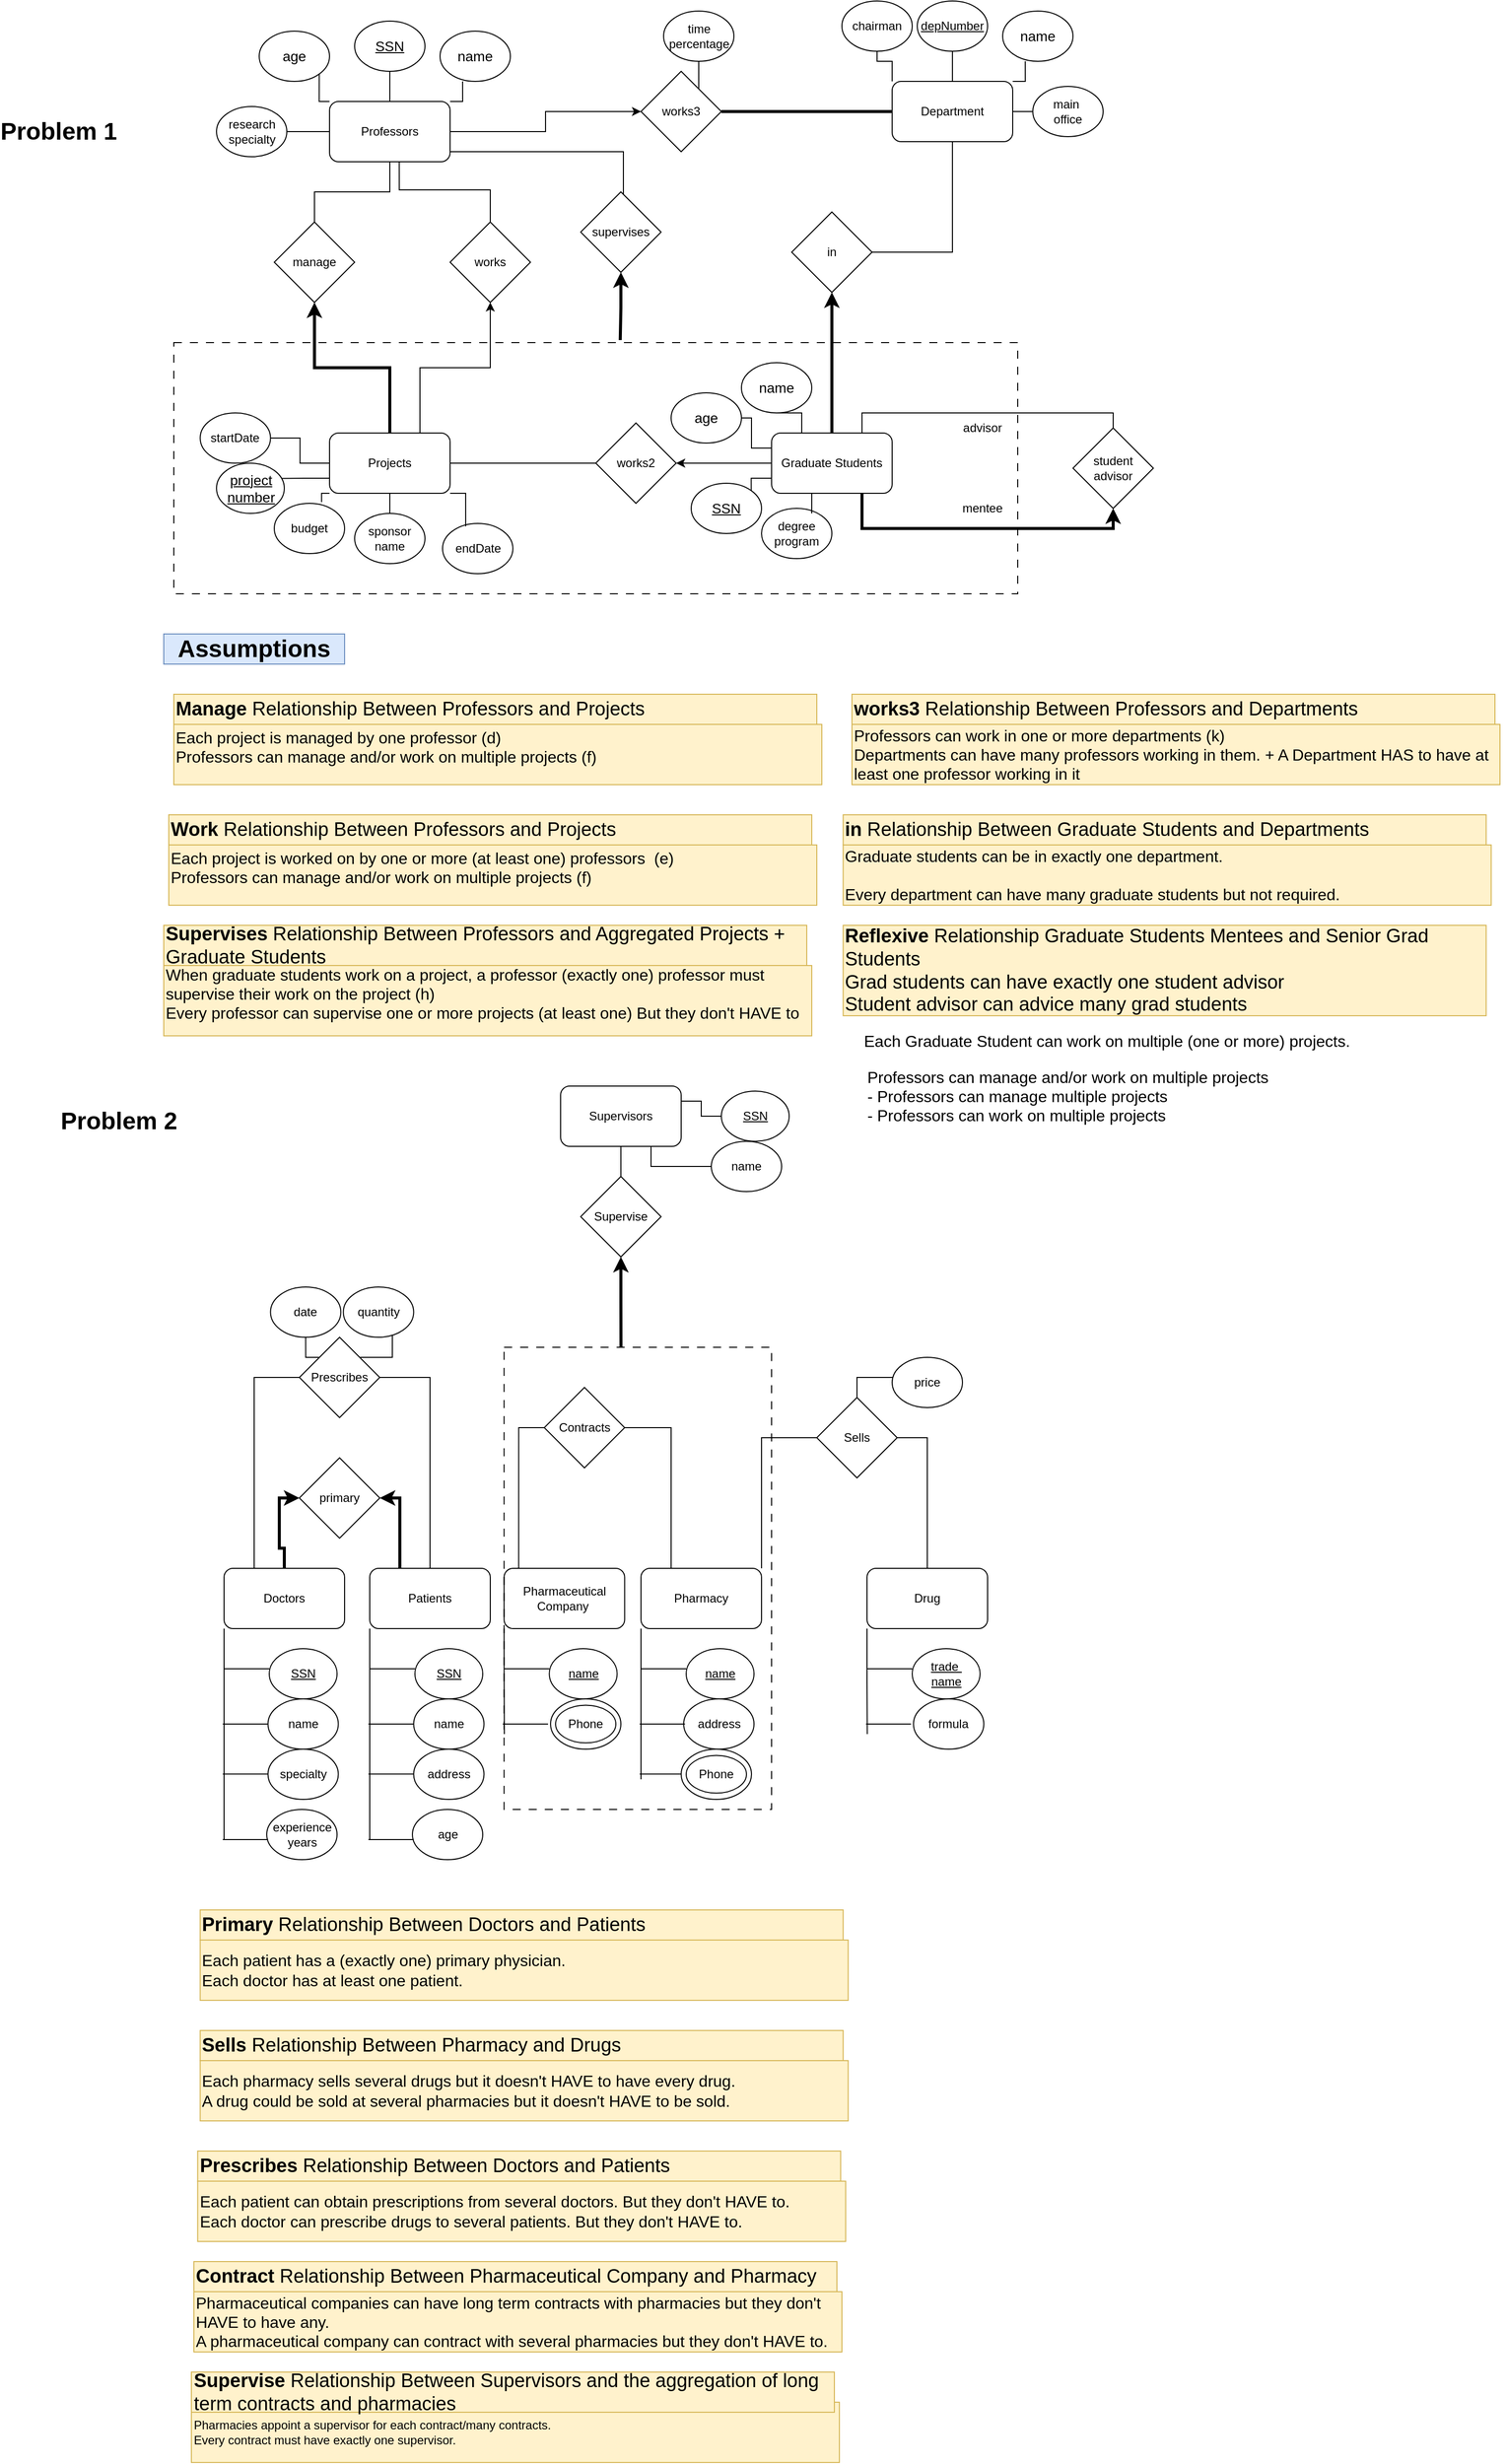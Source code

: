 <mxfile version="28.2.3">
  <diagram name="Page-1" id="j_UNtgZywGewUzDashUs">
    <mxGraphModel dx="2035" dy="978" grid="1" gridSize="10" guides="1" tooltips="1" connect="1" arrows="1" fold="1" page="1" pageScale="1" pageWidth="850" pageHeight="1100" math="0" shadow="0">
      <root>
        <mxCell id="0" />
        <mxCell id="1" parent="0" />
        <mxCell id="Qkja0bBRAM592csyJ8ed-3" value="" style="rounded=0;whiteSpace=wrap;html=1;dashed=1;fillColor=none;strokeWidth=1;perimeterSpacing=0;dashPattern=8 8;" parent="1" vertex="1">
          <mxGeometry x="5" y="360" width="840" height="250" as="geometry" />
        </mxCell>
        <mxCell id="pCgzKXGaRjzKQiXqkFun-4" style="edgeStyle=orthogonalEdgeStyle;rounded=0;orthogonalLoop=1;jettySize=auto;html=1;exitX=0.5;exitY=0;exitDx=0;exitDy=0;endArrow=none;endFill=0;" parent="1" source="pCgzKXGaRjzKQiXqkFun-1" edge="1">
          <mxGeometry relative="1" as="geometry">
            <mxPoint x="220" y="90" as="targetPoint" />
          </mxGeometry>
        </mxCell>
        <mxCell id="pCgzKXGaRjzKQiXqkFun-9" style="edgeStyle=orthogonalEdgeStyle;rounded=0;orthogonalLoop=1;jettySize=auto;html=1;exitX=0;exitY=0;exitDx=0;exitDy=0;entryX=1;entryY=1;entryDx=0;entryDy=0;endArrow=none;endFill=0;" parent="1" source="pCgzKXGaRjzKQiXqkFun-1" target="pCgzKXGaRjzKQiXqkFun-7" edge="1">
          <mxGeometry relative="1" as="geometry" />
        </mxCell>
        <mxCell id="Qkja0bBRAM592csyJ8ed-7" value="" style="edgeStyle=orthogonalEdgeStyle;rounded=0;orthogonalLoop=1;jettySize=auto;html=1;endArrow=none;endFill=0;" parent="1" source="pCgzKXGaRjzKQiXqkFun-1" target="pCgzKXGaRjzKQiXqkFun-10" edge="1">
          <mxGeometry relative="1" as="geometry" />
        </mxCell>
        <mxCell id="Qkja0bBRAM592csyJ8ed-8" style="edgeStyle=orthogonalEdgeStyle;rounded=0;orthogonalLoop=1;jettySize=auto;html=1;endArrow=none;endFill=0;" parent="1" edge="1">
          <mxGeometry relative="1" as="geometry">
            <mxPoint x="280" y="170.0" as="sourcePoint" />
            <mxPoint x="452.5" y="240.0" as="targetPoint" />
            <Array as="points">
              <mxPoint x="350" y="170" />
              <mxPoint x="350" y="170" />
            </Array>
          </mxGeometry>
        </mxCell>
        <mxCell id="CSdRYIGSl0JJNWNKMSJN-75" style="edgeStyle=orthogonalEdgeStyle;rounded=0;orthogonalLoop=1;jettySize=auto;html=1;exitX=1;exitY=0.5;exitDx=0;exitDy=0;entryX=0;entryY=0.5;entryDx=0;entryDy=0;strokeWidth=1;" edge="1" parent="1" source="pCgzKXGaRjzKQiXqkFun-1" target="CSdRYIGSl0JJNWNKMSJN-72">
          <mxGeometry relative="1" as="geometry" />
        </mxCell>
        <mxCell id="pCgzKXGaRjzKQiXqkFun-1" value="Professors" style="rounded=1;whiteSpace=wrap;html=1;" parent="1" vertex="1">
          <mxGeometry x="160" y="120" width="120" height="60" as="geometry" />
        </mxCell>
        <mxCell id="pCgzKXGaRjzKQiXqkFun-2" value="&lt;u&gt;&lt;font style=&quot;font-size: 14px;&quot;&gt;SSN&lt;/font&gt;&lt;/u&gt;" style="ellipse;whiteSpace=wrap;html=1;" parent="1" vertex="1">
          <mxGeometry x="185" y="40" width="70" height="50" as="geometry" />
        </mxCell>
        <mxCell id="pCgzKXGaRjzKQiXqkFun-5" value="&lt;font style=&quot;font-size: 14px;&quot;&gt;name&lt;/font&gt;" style="ellipse;whiteSpace=wrap;html=1;" parent="1" vertex="1">
          <mxGeometry x="270" y="50" width="70" height="50" as="geometry" />
        </mxCell>
        <mxCell id="pCgzKXGaRjzKQiXqkFun-6" style="edgeStyle=orthogonalEdgeStyle;rounded=0;orthogonalLoop=1;jettySize=auto;html=1;exitX=1;exitY=0;exitDx=0;exitDy=0;entryX=0.321;entryY=1;entryDx=0;entryDy=0;entryPerimeter=0;endArrow=none;endFill=0;" parent="1" source="pCgzKXGaRjzKQiXqkFun-1" target="pCgzKXGaRjzKQiXqkFun-5" edge="1">
          <mxGeometry relative="1" as="geometry">
            <Array as="points">
              <mxPoint x="293" y="120" />
            </Array>
          </mxGeometry>
        </mxCell>
        <mxCell id="pCgzKXGaRjzKQiXqkFun-7" value="&lt;font style=&quot;font-size: 14px;&quot;&gt;age&lt;/font&gt;" style="ellipse;whiteSpace=wrap;html=1;" parent="1" vertex="1">
          <mxGeometry x="90" y="50" width="70" height="50" as="geometry" />
        </mxCell>
        <mxCell id="pCgzKXGaRjzKQiXqkFun-10" value="research specialty" style="ellipse;whiteSpace=wrap;html=1;" parent="1" vertex="1">
          <mxGeometry x="47.5" y="125" width="70" height="50" as="geometry" />
        </mxCell>
        <mxCell id="pCgzKXGaRjzKQiXqkFun-66" value="" style="edgeStyle=orthogonalEdgeStyle;rounded=0;orthogonalLoop=1;jettySize=auto;html=1;endArrow=none;endFill=0;" parent="1" source="pCgzKXGaRjzKQiXqkFun-16" edge="1">
          <mxGeometry relative="1" as="geometry">
            <mxPoint x="220" y="550" as="targetPoint" />
          </mxGeometry>
        </mxCell>
        <mxCell id="pCgzKXGaRjzKQiXqkFun-68" style="edgeStyle=orthogonalEdgeStyle;rounded=0;orthogonalLoop=1;jettySize=auto;html=1;exitX=0;exitY=0.5;exitDx=0;exitDy=0;entryX=1;entryY=0.5;entryDx=0;entryDy=0;endArrow=none;endFill=0;" parent="1" source="pCgzKXGaRjzKQiXqkFun-16" target="pCgzKXGaRjzKQiXqkFun-18" edge="1">
          <mxGeometry relative="1" as="geometry" />
        </mxCell>
        <mxCell id="pCgzKXGaRjzKQiXqkFun-74" value="" style="edgeStyle=orthogonalEdgeStyle;rounded=0;orthogonalLoop=1;jettySize=auto;html=1;strokeWidth=3;" parent="1" source="pCgzKXGaRjzKQiXqkFun-16" target="pCgzKXGaRjzKQiXqkFun-64" edge="1">
          <mxGeometry relative="1" as="geometry" />
        </mxCell>
        <mxCell id="pCgzKXGaRjzKQiXqkFun-81" style="edgeStyle=orthogonalEdgeStyle;rounded=0;orthogonalLoop=1;jettySize=auto;html=1;exitX=0.75;exitY=0;exitDx=0;exitDy=0;" parent="1" source="pCgzKXGaRjzKQiXqkFun-16" target="pCgzKXGaRjzKQiXqkFun-80" edge="1">
          <mxGeometry relative="1" as="geometry" />
        </mxCell>
        <mxCell id="Qkja0bBRAM592csyJ8ed-1" style="edgeStyle=orthogonalEdgeStyle;rounded=0;orthogonalLoop=1;jettySize=auto;html=1;exitX=0;exitY=0.75;exitDx=0;exitDy=0;endArrow=none;endFill=0;" parent="1" source="pCgzKXGaRjzKQiXqkFun-16" edge="1">
          <mxGeometry relative="1" as="geometry">
            <mxPoint x="110.0" y="495.286" as="targetPoint" />
          </mxGeometry>
        </mxCell>
        <mxCell id="Qkja0bBRAM592csyJ8ed-2" style="edgeStyle=orthogonalEdgeStyle;rounded=0;orthogonalLoop=1;jettySize=auto;html=1;exitX=1;exitY=0.5;exitDx=0;exitDy=0;entryX=0;entryY=0.5;entryDx=0;entryDy=0;endArrow=none;endFill=0;" parent="1" source="pCgzKXGaRjzKQiXqkFun-16" target="pCgzKXGaRjzKQiXqkFun-92" edge="1">
          <mxGeometry relative="1" as="geometry">
            <mxPoint x="420" y="479.571" as="targetPoint" />
            <Array as="points" />
          </mxGeometry>
        </mxCell>
        <mxCell id="pCgzKXGaRjzKQiXqkFun-16" value="Projects" style="rounded=1;whiteSpace=wrap;html=1;" parent="1" vertex="1">
          <mxGeometry x="160" y="450" width="120" height="60" as="geometry" />
        </mxCell>
        <mxCell id="pCgzKXGaRjzKQiXqkFun-17" value="sponsor name" style="ellipse;whiteSpace=wrap;html=1;" parent="1" vertex="1">
          <mxGeometry x="185" y="530" width="70" height="50" as="geometry" />
        </mxCell>
        <mxCell id="pCgzKXGaRjzKQiXqkFun-18" value="startDate" style="ellipse;whiteSpace=wrap;html=1;" parent="1" vertex="1">
          <mxGeometry x="31.25" y="430" width="70" height="50" as="geometry" />
        </mxCell>
        <mxCell id="pCgzKXGaRjzKQiXqkFun-20" value="&lt;div&gt;&lt;u&gt;&lt;font style=&quot;font-size: 14px;&quot;&gt;project&lt;/font&gt;&lt;/u&gt;&lt;/div&gt;&lt;div&gt;&lt;u&gt;&lt;font style=&quot;font-size: 14px;&quot;&gt;number&lt;/font&gt;&lt;/u&gt;&lt;/div&gt;" style="ellipse;whiteSpace=wrap;html=1;" parent="1" vertex="1">
          <mxGeometry x="47.5" y="480" width="67.5" height="50" as="geometry" />
        </mxCell>
        <mxCell id="pCgzKXGaRjzKQiXqkFun-21" value="endDate" style="ellipse;whiteSpace=wrap;html=1;" parent="1" vertex="1">
          <mxGeometry x="272.5" y="540" width="70" height="50" as="geometry" />
        </mxCell>
        <mxCell id="pCgzKXGaRjzKQiXqkFun-23" value="budget" style="ellipse;whiteSpace=wrap;html=1;" parent="1" vertex="1">
          <mxGeometry x="105" y="520" width="70" height="50" as="geometry" />
        </mxCell>
        <mxCell id="Qkja0bBRAM592csyJ8ed-4" style="edgeStyle=orthogonalEdgeStyle;rounded=0;orthogonalLoop=1;jettySize=auto;html=1;exitX=0;exitY=0.5;exitDx=0;exitDy=0;entryX=1;entryY=0.5;entryDx=0;entryDy=0;" parent="1" source="pCgzKXGaRjzKQiXqkFun-52" target="pCgzKXGaRjzKQiXqkFun-92" edge="1">
          <mxGeometry relative="1" as="geometry" />
        </mxCell>
        <mxCell id="CSdRYIGSl0JJNWNKMSJN-79" style="edgeStyle=orthogonalEdgeStyle;rounded=0;orthogonalLoop=1;jettySize=auto;html=1;exitX=0.5;exitY=0;exitDx=0;exitDy=0;entryX=0.5;entryY=1;entryDx=0;entryDy=0;endArrow=classic;endFill=1;strokeWidth=3;" edge="1" parent="1" source="pCgzKXGaRjzKQiXqkFun-52" target="CSdRYIGSl0JJNWNKMSJN-77">
          <mxGeometry relative="1" as="geometry" />
        </mxCell>
        <mxCell id="CSdRYIGSl0JJNWNKMSJN-83" style="edgeStyle=orthogonalEdgeStyle;rounded=0;orthogonalLoop=1;jettySize=auto;html=1;exitX=0;exitY=0.75;exitDx=0;exitDy=0;entryX=1;entryY=0;entryDx=0;entryDy=0;endArrow=none;endFill=0;" edge="1" parent="1" source="pCgzKXGaRjzKQiXqkFun-52" target="pCgzKXGaRjzKQiXqkFun-53">
          <mxGeometry relative="1" as="geometry" />
        </mxCell>
        <mxCell id="CSdRYIGSl0JJNWNKMSJN-87" style="edgeStyle=orthogonalEdgeStyle;rounded=0;orthogonalLoop=1;jettySize=auto;html=1;exitX=0.25;exitY=0;exitDx=0;exitDy=0;endArrow=none;endFill=0;" edge="1" parent="1" source="pCgzKXGaRjzKQiXqkFun-52" target="pCgzKXGaRjzKQiXqkFun-54">
          <mxGeometry relative="1" as="geometry" />
        </mxCell>
        <mxCell id="CSdRYIGSl0JJNWNKMSJN-88" style="edgeStyle=orthogonalEdgeStyle;rounded=0;orthogonalLoop=1;jettySize=auto;html=1;exitX=0;exitY=0.25;exitDx=0;exitDy=0;endArrow=none;endFill=0;" edge="1" parent="1" source="pCgzKXGaRjzKQiXqkFun-52" target="pCgzKXGaRjzKQiXqkFun-56">
          <mxGeometry relative="1" as="geometry" />
        </mxCell>
        <mxCell id="CSdRYIGSl0JJNWNKMSJN-89" style="edgeStyle=orthogonalEdgeStyle;rounded=0;orthogonalLoop=1;jettySize=auto;html=1;exitX=0.75;exitY=0;exitDx=0;exitDy=0;entryX=0.5;entryY=0;entryDx=0;entryDy=0;endArrow=none;endFill=0;" edge="1" parent="1" source="pCgzKXGaRjzKQiXqkFun-52" target="CSdRYIGSl0JJNWNKMSJN-81">
          <mxGeometry relative="1" as="geometry" />
        </mxCell>
        <mxCell id="pCgzKXGaRjzKQiXqkFun-52" value="Graduate Students" style="rounded=1;whiteSpace=wrap;html=1;" parent="1" vertex="1">
          <mxGeometry x="600" y="450" width="120" height="60" as="geometry" />
        </mxCell>
        <mxCell id="pCgzKXGaRjzKQiXqkFun-53" value="&lt;u&gt;&lt;font style=&quot;font-size: 14px;&quot;&gt;SSN&lt;/font&gt;&lt;/u&gt;" style="ellipse;whiteSpace=wrap;html=1;" parent="1" vertex="1">
          <mxGeometry x="520" y="500" width="70" height="50" as="geometry" />
        </mxCell>
        <mxCell id="pCgzKXGaRjzKQiXqkFun-54" value="&lt;font style=&quot;font-size: 14px;&quot;&gt;name&lt;/font&gt;" style="ellipse;whiteSpace=wrap;html=1;" parent="1" vertex="1">
          <mxGeometry x="570" y="380" width="70" height="50" as="geometry" />
        </mxCell>
        <mxCell id="pCgzKXGaRjzKQiXqkFun-56" value="&lt;font style=&quot;font-size: 14px;&quot;&gt;age&lt;/font&gt;" style="ellipse;whiteSpace=wrap;html=1;" parent="1" vertex="1">
          <mxGeometry x="500" y="410" width="70" height="50" as="geometry" />
        </mxCell>
        <mxCell id="pCgzKXGaRjzKQiXqkFun-57" value="&lt;div&gt;degree&lt;/div&gt;&lt;div&gt;program&lt;/div&gt;" style="ellipse;whiteSpace=wrap;html=1;" parent="1" vertex="1">
          <mxGeometry x="590" y="525" width="70" height="50" as="geometry" />
        </mxCell>
        <mxCell id="pCgzKXGaRjzKQiXqkFun-59" value="&lt;div&gt;&lt;font style=&quot;font-size: 16px;&quot;&gt;Each project is managed by one professor (d)&lt;/font&gt;&lt;/div&gt;&lt;div&gt;&lt;div&gt;&lt;font style=&quot;font-size: 16px;&quot;&gt;Professors can manage and/or work on multiple projects (f)&amp;nbsp;&lt;/font&gt;&lt;/div&gt;&lt;br&gt;&lt;/div&gt;" style="text;strokeColor=#d6b656;align=left;fillColor=#fff2cc;html=1;verticalAlign=middle;whiteSpace=wrap;rounded=0;" parent="1" vertex="1">
          <mxGeometry x="5" y="740" width="645" height="60" as="geometry" />
        </mxCell>
        <mxCell id="pCgzKXGaRjzKQiXqkFun-63" value="&lt;h1&gt;&lt;b&gt;Assumptions&lt;/b&gt;&lt;/h1&gt;" style="text;strokeColor=#6c8ebf;align=center;fillColor=#dae8fc;html=1;verticalAlign=middle;whiteSpace=wrap;rounded=0;" parent="1" vertex="1">
          <mxGeometry x="-5" y="650" width="180" height="30" as="geometry" />
        </mxCell>
        <mxCell id="pCgzKXGaRjzKQiXqkFun-72" value="" style="edgeStyle=orthogonalEdgeStyle;rounded=0;orthogonalLoop=1;jettySize=auto;html=1;endArrow=none;endFill=0;" parent="1" source="pCgzKXGaRjzKQiXqkFun-64" target="pCgzKXGaRjzKQiXqkFun-1" edge="1">
          <mxGeometry relative="1" as="geometry" />
        </mxCell>
        <mxCell id="pCgzKXGaRjzKQiXqkFun-64" value="manage" style="rhombus;whiteSpace=wrap;html=1;" parent="1" vertex="1">
          <mxGeometry x="105" y="240" width="80" height="80" as="geometry" />
        </mxCell>
        <mxCell id="pCgzKXGaRjzKQiXqkFun-69" style="edgeStyle=orthogonalEdgeStyle;rounded=0;orthogonalLoop=1;jettySize=auto;html=1;exitX=0;exitY=1;exitDx=0;exitDy=0;entryX=0.673;entryY=-0.025;entryDx=0;entryDy=0;entryPerimeter=0;endArrow=none;endFill=0;" parent="1" source="pCgzKXGaRjzKQiXqkFun-16" target="pCgzKXGaRjzKQiXqkFun-23" edge="1">
          <mxGeometry relative="1" as="geometry" />
        </mxCell>
        <mxCell id="pCgzKXGaRjzKQiXqkFun-70" style="edgeStyle=orthogonalEdgeStyle;rounded=0;orthogonalLoop=1;jettySize=auto;html=1;exitX=1;exitY=1;exitDx=0;exitDy=0;entryX=0.329;entryY=0.058;entryDx=0;entryDy=0;entryPerimeter=0;endArrow=none;endFill=0;" parent="1" source="pCgzKXGaRjzKQiXqkFun-16" target="pCgzKXGaRjzKQiXqkFun-21" edge="1">
          <mxGeometry relative="1" as="geometry" />
        </mxCell>
        <mxCell id="pCgzKXGaRjzKQiXqkFun-77" value="&lt;div align=&quot;left&quot;&gt;&lt;font style=&quot;font-size: 16px;&quot;&gt;Each Graduate Student can work on multiple (one or more) projects.&amp;nbsp;&lt;/font&gt;&lt;/div&gt;" style="text;strokeColor=none;align=left;fillColor=none;html=1;verticalAlign=middle;whiteSpace=wrap;rounded=0;" parent="1" vertex="1">
          <mxGeometry x="690" y="1040" width="640" height="30" as="geometry" />
        </mxCell>
        <mxCell id="pCgzKXGaRjzKQiXqkFun-80" value="works" style="rhombus;whiteSpace=wrap;html=1;" parent="1" vertex="1">
          <mxGeometry x="280" y="240" width="80" height="80" as="geometry" />
        </mxCell>
        <mxCell id="pCgzKXGaRjzKQiXqkFun-83" style="edgeStyle=orthogonalEdgeStyle;rounded=0;orthogonalLoop=1;jettySize=auto;html=1;exitX=0.5;exitY=0;exitDx=0;exitDy=0;endArrow=none;endFill=0;entryX=0.578;entryY=1.03;entryDx=0;entryDy=0;entryPerimeter=0;" parent="1" source="pCgzKXGaRjzKQiXqkFun-80" edge="1">
          <mxGeometry relative="1" as="geometry">
            <mxPoint x="320" y="228.2" as="sourcePoint" />
            <mxPoint x="229.36" y="180.0" as="targetPoint" />
            <Array as="points">
              <mxPoint x="320" y="208" />
              <mxPoint x="229" y="208" />
            </Array>
          </mxGeometry>
        </mxCell>
        <mxCell id="pCgzKXGaRjzKQiXqkFun-87" value="&lt;div&gt;&lt;font style=&quot;font-size: 16px;&quot;&gt;Professors can manage and/or work on multiple projects&lt;/font&gt;&lt;/div&gt;&lt;div align=&quot;left&quot;&gt;&lt;font style=&quot;font-size: 16px;&quot;&gt;- Professors can manage multiple projects&lt;/font&gt;&lt;/div&gt;&lt;div align=&quot;left&quot;&gt;&lt;font style=&quot;font-size: 16px;&quot;&gt;- Professors can work on multiple projects&amp;nbsp;&lt;/font&gt;&lt;/div&gt;" style="text;strokeColor=none;align=center;fillColor=none;html=1;verticalAlign=middle;whiteSpace=wrap;rounded=0;" parent="1" vertex="1">
          <mxGeometry x="690" y="1090" width="410" height="40" as="geometry" />
        </mxCell>
        <mxCell id="pCgzKXGaRjzKQiXqkFun-92" value="works2" style="rhombus;whiteSpace=wrap;html=1;" parent="1" vertex="1">
          <mxGeometry x="425" y="440" width="80" height="80" as="geometry" />
        </mxCell>
        <mxCell id="pCgzKXGaRjzKQiXqkFun-99" value="supervises" style="rhombus;whiteSpace=wrap;html=1;" parent="1" vertex="1">
          <mxGeometry x="410" y="210" width="80" height="80" as="geometry" />
        </mxCell>
        <mxCell id="Qkja0bBRAM592csyJ8ed-10" style="edgeStyle=orthogonalEdgeStyle;rounded=0;orthogonalLoop=1;jettySize=auto;html=1;entryX=0.529;entryY=-0.01;entryDx=0;entryDy=0;entryPerimeter=0;endArrow=none;endFill=0;startArrow=classic;startFill=1;strokeWidth=3;" parent="1" source="pCgzKXGaRjzKQiXqkFun-99" target="Qkja0bBRAM592csyJ8ed-3" edge="1">
          <mxGeometry relative="1" as="geometry" />
        </mxCell>
        <mxCell id="CSdRYIGSl0JJNWNKMSJN-54" style="edgeStyle=orthogonalEdgeStyle;rounded=0;orthogonalLoop=1;jettySize=auto;html=1;exitX=0.5;exitY=0;exitDx=0;exitDy=0;endArrow=none;endFill=0;" edge="1" source="CSdRYIGSl0JJNWNKMSJN-57" parent="1">
          <mxGeometry relative="1" as="geometry">
            <mxPoint x="780" y="70" as="targetPoint" />
          </mxGeometry>
        </mxCell>
        <mxCell id="CSdRYIGSl0JJNWNKMSJN-63" style="edgeStyle=orthogonalEdgeStyle;rounded=0;orthogonalLoop=1;jettySize=auto;html=1;exitX=1;exitY=0.5;exitDx=0;exitDy=0;entryX=0;entryY=0.5;entryDx=0;entryDy=0;endArrow=none;endFill=0;" edge="1" parent="1" source="CSdRYIGSl0JJNWNKMSJN-57" target="CSdRYIGSl0JJNWNKMSJN-62">
          <mxGeometry relative="1" as="geometry" />
        </mxCell>
        <mxCell id="CSdRYIGSl0JJNWNKMSJN-71" style="edgeStyle=orthogonalEdgeStyle;rounded=0;orthogonalLoop=1;jettySize=auto;html=1;exitX=0;exitY=0;exitDx=0;exitDy=0;startArrow=none;startFill=0;endArrow=none;endFill=0;" edge="1" parent="1" source="CSdRYIGSl0JJNWNKMSJN-57" target="CSdRYIGSl0JJNWNKMSJN-68">
          <mxGeometry relative="1" as="geometry" />
        </mxCell>
        <mxCell id="CSdRYIGSl0JJNWNKMSJN-76" style="edgeStyle=orthogonalEdgeStyle;rounded=0;orthogonalLoop=1;jettySize=auto;html=1;exitX=0;exitY=0.5;exitDx=0;exitDy=0;entryX=1;entryY=0.5;entryDx=0;entryDy=0;endArrow=none;endFill=0;strokeWidth=3;" edge="1" parent="1" source="CSdRYIGSl0JJNWNKMSJN-57" target="CSdRYIGSl0JJNWNKMSJN-72">
          <mxGeometry relative="1" as="geometry" />
        </mxCell>
        <mxCell id="CSdRYIGSl0JJNWNKMSJN-57" value="Department" style="rounded=1;whiteSpace=wrap;html=1;" vertex="1" parent="1">
          <mxGeometry x="720" y="100" width="120" height="60" as="geometry" />
        </mxCell>
        <mxCell id="CSdRYIGSl0JJNWNKMSJN-58" value="&lt;u&gt;depNumber&lt;/u&gt;" style="ellipse;whiteSpace=wrap;html=1;" vertex="1" parent="1">
          <mxGeometry x="745" y="20" width="70" height="50" as="geometry" />
        </mxCell>
        <mxCell id="CSdRYIGSl0JJNWNKMSJN-59" value="&lt;font style=&quot;font-size: 14px;&quot;&gt;name&lt;/font&gt;" style="ellipse;whiteSpace=wrap;html=1;" vertex="1" parent="1">
          <mxGeometry x="830" y="30" width="70" height="50" as="geometry" />
        </mxCell>
        <mxCell id="CSdRYIGSl0JJNWNKMSJN-60" style="edgeStyle=orthogonalEdgeStyle;rounded=0;orthogonalLoop=1;jettySize=auto;html=1;exitX=1;exitY=0;exitDx=0;exitDy=0;entryX=0.321;entryY=1;entryDx=0;entryDy=0;entryPerimeter=0;endArrow=none;endFill=0;" edge="1" source="CSdRYIGSl0JJNWNKMSJN-57" target="CSdRYIGSl0JJNWNKMSJN-59" parent="1">
          <mxGeometry relative="1" as="geometry">
            <Array as="points">
              <mxPoint x="853" y="100" />
            </Array>
          </mxGeometry>
        </mxCell>
        <mxCell id="CSdRYIGSl0JJNWNKMSJN-62" value="&lt;div&gt;main&amp;nbsp;&lt;/div&gt;&lt;div&gt;office&lt;/div&gt;" style="ellipse;whiteSpace=wrap;html=1;" vertex="1" parent="1">
          <mxGeometry x="860" y="105" width="70" height="50" as="geometry" />
        </mxCell>
        <mxCell id="CSdRYIGSl0JJNWNKMSJN-68" value="chairman" style="ellipse;whiteSpace=wrap;html=1;" vertex="1" parent="1">
          <mxGeometry x="670" y="20" width="70" height="50" as="geometry" />
        </mxCell>
        <mxCell id="CSdRYIGSl0JJNWNKMSJN-74" style="edgeStyle=orthogonalEdgeStyle;rounded=0;orthogonalLoop=1;jettySize=auto;html=1;exitX=1;exitY=0;exitDx=0;exitDy=0;entryX=0.5;entryY=1;entryDx=0;entryDy=0;endArrow=none;endFill=0;" edge="1" parent="1" source="CSdRYIGSl0JJNWNKMSJN-72" target="CSdRYIGSl0JJNWNKMSJN-73">
          <mxGeometry relative="1" as="geometry" />
        </mxCell>
        <mxCell id="CSdRYIGSl0JJNWNKMSJN-72" value="works3" style="rhombus;whiteSpace=wrap;html=1;" vertex="1" parent="1">
          <mxGeometry x="470" y="90" width="80" height="80" as="geometry" />
        </mxCell>
        <mxCell id="CSdRYIGSl0JJNWNKMSJN-73" value="&lt;div&gt;time&lt;/div&gt;&lt;div&gt;percentage&lt;/div&gt;" style="ellipse;whiteSpace=wrap;html=1;" vertex="1" parent="1">
          <mxGeometry x="492.5" y="30" width="70" height="50" as="geometry" />
        </mxCell>
        <mxCell id="CSdRYIGSl0JJNWNKMSJN-80" style="edgeStyle=orthogonalEdgeStyle;rounded=0;orthogonalLoop=1;jettySize=auto;html=1;entryX=0.5;entryY=1;entryDx=0;entryDy=0;endArrow=none;endFill=0;strokeWidth=1;" edge="1" parent="1" source="CSdRYIGSl0JJNWNKMSJN-77" target="CSdRYIGSl0JJNWNKMSJN-57">
          <mxGeometry relative="1" as="geometry" />
        </mxCell>
        <mxCell id="CSdRYIGSl0JJNWNKMSJN-77" value="in" style="rhombus;whiteSpace=wrap;html=1;" vertex="1" parent="1">
          <mxGeometry x="620" y="230" width="80" height="80" as="geometry" />
        </mxCell>
        <mxCell id="CSdRYIGSl0JJNWNKMSJN-91" style="edgeStyle=orthogonalEdgeStyle;rounded=0;orthogonalLoop=1;jettySize=auto;html=1;exitX=0.5;exitY=1;exitDx=0;exitDy=0;entryX=0.75;entryY=1;entryDx=0;entryDy=0;endArrow=none;endFill=0;strokeWidth=3;startArrow=classic;startFill=1;" edge="1" parent="1" source="CSdRYIGSl0JJNWNKMSJN-81" target="pCgzKXGaRjzKQiXqkFun-52">
          <mxGeometry relative="1" as="geometry" />
        </mxCell>
        <mxCell id="CSdRYIGSl0JJNWNKMSJN-81" value="&lt;div&gt;student&lt;/div&gt;&lt;div&gt;advisor&lt;/div&gt;" style="rhombus;whiteSpace=wrap;html=1;" vertex="1" parent="1">
          <mxGeometry x="900" y="445" width="80" height="80" as="geometry" />
        </mxCell>
        <mxCell id="CSdRYIGSl0JJNWNKMSJN-85" style="edgeStyle=orthogonalEdgeStyle;rounded=0;orthogonalLoop=1;jettySize=auto;html=1;exitX=0.5;exitY=1;exitDx=0;exitDy=0;entryX=0.714;entryY=0.1;entryDx=0;entryDy=0;entryPerimeter=0;endArrow=none;endFill=0;" edge="1" parent="1" source="pCgzKXGaRjzKQiXqkFun-52" target="pCgzKXGaRjzKQiXqkFun-57">
          <mxGeometry relative="1" as="geometry" />
        </mxCell>
        <mxCell id="CSdRYIGSl0JJNWNKMSJN-92" value="advisor" style="text;html=1;align=center;verticalAlign=middle;whiteSpace=wrap;rounded=0;" vertex="1" parent="1">
          <mxGeometry x="780" y="430" width="60" height="30" as="geometry" />
        </mxCell>
        <mxCell id="CSdRYIGSl0JJNWNKMSJN-93" value="mentee" style="text;html=1;align=center;verticalAlign=middle;whiteSpace=wrap;rounded=0;" vertex="1" parent="1">
          <mxGeometry x="780" y="510" width="60" height="30" as="geometry" />
        </mxCell>
        <mxCell id="CSdRYIGSl0JJNWNKMSJN-94" value="&lt;b&gt;Manage&lt;/b&gt; Relationship Between Professors and Projects&amp;nbsp;" style="text;strokeColor=#d6b656;align=left;fillColor=#fff2cc;html=1;verticalAlign=middle;whiteSpace=wrap;rounded=0;fontSize=19;" vertex="1" parent="1">
          <mxGeometry x="5" y="710" width="640" height="30" as="geometry" />
        </mxCell>
        <mxCell id="CSdRYIGSl0JJNWNKMSJN-95" value="&lt;div&gt;&lt;font style=&quot;font-size: 16px;&quot;&gt;Each project is worked on by one or more (at least one) professors&amp;nbsp; (e)&lt;/font&gt;&lt;/div&gt;&lt;div&gt;&lt;div&gt;&lt;font style=&quot;font-size: 16px;&quot;&gt;Professors can manage and/or work on multiple projects (f)&lt;/font&gt;&lt;/div&gt;&lt;br&gt;&lt;/div&gt;" style="text;strokeColor=#d6b656;align=left;fillColor=#fff2cc;html=1;verticalAlign=middle;whiteSpace=wrap;rounded=0;" vertex="1" parent="1">
          <mxGeometry y="860" width="645" height="60" as="geometry" />
        </mxCell>
        <mxCell id="CSdRYIGSl0JJNWNKMSJN-96" value="&lt;b&gt;Work&lt;/b&gt;&amp;nbsp;Relationship Between Professors and Projects&amp;nbsp;" style="text;strokeColor=#d6b656;align=left;fillColor=#fff2cc;html=1;verticalAlign=middle;whiteSpace=wrap;rounded=0;fontSize=19;" vertex="1" parent="1">
          <mxGeometry y="830" width="640" height="30" as="geometry" />
        </mxCell>
        <mxCell id="CSdRYIGSl0JJNWNKMSJN-98" value="&lt;b&gt;Supervises&lt;/b&gt;&amp;nbsp;Relationship Between Professors and Aggregated Projects + Graduate Students&amp;nbsp;" style="text;strokeColor=#d6b656;align=left;fillColor=#fff2cc;html=1;verticalAlign=middle;whiteSpace=wrap;rounded=0;fontSize=19;" vertex="1" parent="1">
          <mxGeometry x="-5" y="940" width="640" height="40" as="geometry" />
        </mxCell>
        <mxCell id="CSdRYIGSl0JJNWNKMSJN-99" value="&lt;div&gt;&lt;font style=&quot;font-size: 16px;&quot;&gt;When graduate students work on a project, a professor (exactly one) professor must supervise their work on the project (h)&amp;nbsp;&amp;nbsp;&lt;/font&gt;&lt;/div&gt;&lt;div&gt;&lt;font style=&quot;font-size: 16px;&quot;&gt;Every professor can supervise one or more projects (at least one) But they don&#39;t HAVE to&lt;/font&gt;&lt;/div&gt;&lt;div&gt;&lt;br&gt;&lt;/div&gt;" style="text;strokeColor=#d6b656;align=left;fillColor=#fff2cc;html=1;verticalAlign=middle;whiteSpace=wrap;rounded=0;" vertex="1" parent="1">
          <mxGeometry x="-5" y="980" width="645" height="70" as="geometry" />
        </mxCell>
        <mxCell id="CSdRYIGSl0JJNWNKMSJN-125" style="edgeStyle=orthogonalEdgeStyle;rounded=0;orthogonalLoop=1;jettySize=auto;html=1;exitX=0;exitY=1;exitDx=0;exitDy=0;endArrow=none;endFill=0;" edge="1" parent="1" source="CSdRYIGSl0JJNWNKMSJN-106">
          <mxGeometry relative="1" as="geometry">
            <mxPoint x="55" y="1850" as="targetPoint" />
          </mxGeometry>
        </mxCell>
        <mxCell id="CSdRYIGSl0JJNWNKMSJN-198" style="edgeStyle=orthogonalEdgeStyle;rounded=0;orthogonalLoop=1;jettySize=auto;html=1;exitX=0.5;exitY=0;exitDx=0;exitDy=0;entryX=0;entryY=0.5;entryDx=0;entryDy=0;strokeWidth=3;" edge="1" parent="1" source="CSdRYIGSl0JJNWNKMSJN-106" target="CSdRYIGSl0JJNWNKMSJN-184">
          <mxGeometry relative="1" as="geometry" />
        </mxCell>
        <mxCell id="CSdRYIGSl0JJNWNKMSJN-201" style="edgeStyle=orthogonalEdgeStyle;rounded=0;orthogonalLoop=1;jettySize=auto;html=1;exitX=0.25;exitY=0;exitDx=0;exitDy=0;entryX=0;entryY=0.5;entryDx=0;entryDy=0;endArrow=none;endFill=0;" edge="1" parent="1" source="CSdRYIGSl0JJNWNKMSJN-106" target="CSdRYIGSl0JJNWNKMSJN-199">
          <mxGeometry relative="1" as="geometry" />
        </mxCell>
        <mxCell id="CSdRYIGSl0JJNWNKMSJN-106" value="Doctors" style="rounded=1;whiteSpace=wrap;html=1;" vertex="1" parent="1">
          <mxGeometry x="55" y="1580" width="120" height="60" as="geometry" />
        </mxCell>
        <mxCell id="CSdRYIGSl0JJNWNKMSJN-107" value="specialty" style="ellipse;whiteSpace=wrap;html=1;" vertex="1" parent="1">
          <mxGeometry x="98.75" y="1760" width="70" height="50" as="geometry" />
        </mxCell>
        <mxCell id="CSdRYIGSl0JJNWNKMSJN-108" value="&lt;div&gt;&lt;u&gt;SSN&lt;/u&gt;&lt;/div&gt;" style="ellipse;whiteSpace=wrap;html=1;" vertex="1" parent="1">
          <mxGeometry x="100" y="1660" width="67.5" height="50" as="geometry" />
        </mxCell>
        <mxCell id="CSdRYIGSl0JJNWNKMSJN-109" value="&lt;div&gt;experience&lt;/div&gt;&lt;div&gt;years&lt;/div&gt;" style="ellipse;whiteSpace=wrap;html=1;" vertex="1" parent="1">
          <mxGeometry x="97.5" y="1820" width="70" height="50" as="geometry" />
        </mxCell>
        <mxCell id="CSdRYIGSl0JJNWNKMSJN-129" style="edgeStyle=orthogonalEdgeStyle;rounded=0;orthogonalLoop=1;jettySize=auto;html=1;exitX=0;exitY=0.5;exitDx=0;exitDy=0;endArrow=none;endFill=0;" edge="1" parent="1">
          <mxGeometry relative="1" as="geometry">
            <mxPoint x="53.75" y="1735" as="targetPoint" />
            <mxPoint x="98.75" y="1735" as="sourcePoint" />
          </mxGeometry>
        </mxCell>
        <mxCell id="CSdRYIGSl0JJNWNKMSJN-110" value="name" style="ellipse;whiteSpace=wrap;html=1;" vertex="1" parent="1">
          <mxGeometry x="98.75" y="1710" width="70" height="50" as="geometry" />
        </mxCell>
        <mxCell id="CSdRYIGSl0JJNWNKMSJN-121" value="address" style="ellipse;whiteSpace=wrap;html=1;" vertex="1" parent="1">
          <mxGeometry x="512.5" y="1710" width="70" height="50" as="geometry" />
        </mxCell>
        <mxCell id="CSdRYIGSl0JJNWNKMSJN-132" style="edgeStyle=orthogonalEdgeStyle;rounded=0;orthogonalLoop=1;jettySize=auto;html=1;exitX=0;exitY=0.5;exitDx=0;exitDy=0;endArrow=none;endFill=0;" edge="1" parent="1">
          <mxGeometry relative="1" as="geometry">
            <mxPoint x="55" y="1680" as="targetPoint" />
            <mxPoint x="100.0" y="1680" as="sourcePoint" />
          </mxGeometry>
        </mxCell>
        <mxCell id="CSdRYIGSl0JJNWNKMSJN-133" style="edgeStyle=orthogonalEdgeStyle;rounded=0;orthogonalLoop=1;jettySize=auto;html=1;exitX=0;exitY=0.5;exitDx=0;exitDy=0;endArrow=none;endFill=0;" edge="1" parent="1">
          <mxGeometry relative="1" as="geometry">
            <mxPoint x="53.75" y="1784.71" as="targetPoint" />
            <mxPoint x="98.75" y="1784.71" as="sourcePoint" />
          </mxGeometry>
        </mxCell>
        <mxCell id="CSdRYIGSl0JJNWNKMSJN-134" style="edgeStyle=orthogonalEdgeStyle;rounded=0;orthogonalLoop=1;jettySize=auto;html=1;exitX=0;exitY=0.5;exitDx=0;exitDy=0;endArrow=none;endFill=0;" edge="1" parent="1">
          <mxGeometry relative="1" as="geometry">
            <mxPoint x="53.75" y="1850" as="targetPoint" />
            <mxPoint x="98.75" y="1850" as="sourcePoint" />
          </mxGeometry>
        </mxCell>
        <mxCell id="CSdRYIGSl0JJNWNKMSJN-135" style="edgeStyle=orthogonalEdgeStyle;rounded=0;orthogonalLoop=1;jettySize=auto;html=1;exitX=0;exitY=1;exitDx=0;exitDy=0;endArrow=none;endFill=0;" edge="1" source="CSdRYIGSl0JJNWNKMSJN-136" parent="1">
          <mxGeometry relative="1" as="geometry">
            <mxPoint x="200" y="1850" as="targetPoint" />
          </mxGeometry>
        </mxCell>
        <mxCell id="CSdRYIGSl0JJNWNKMSJN-197" style="edgeStyle=orthogonalEdgeStyle;rounded=0;orthogonalLoop=1;jettySize=auto;html=1;exitX=0.25;exitY=0;exitDx=0;exitDy=0;entryX=1;entryY=0.5;entryDx=0;entryDy=0;strokeWidth=3;" edge="1" parent="1" source="CSdRYIGSl0JJNWNKMSJN-136" target="CSdRYIGSl0JJNWNKMSJN-184">
          <mxGeometry relative="1" as="geometry" />
        </mxCell>
        <mxCell id="CSdRYIGSl0JJNWNKMSJN-200" style="edgeStyle=orthogonalEdgeStyle;rounded=0;orthogonalLoop=1;jettySize=auto;html=1;exitX=0.5;exitY=0;exitDx=0;exitDy=0;entryX=1;entryY=0.5;entryDx=0;entryDy=0;endArrow=none;endFill=0;" edge="1" parent="1" source="CSdRYIGSl0JJNWNKMSJN-136" target="CSdRYIGSl0JJNWNKMSJN-199">
          <mxGeometry relative="1" as="geometry" />
        </mxCell>
        <mxCell id="CSdRYIGSl0JJNWNKMSJN-136" value="Patients" style="rounded=1;whiteSpace=wrap;html=1;" vertex="1" parent="1">
          <mxGeometry x="200" y="1580" width="120" height="60" as="geometry" />
        </mxCell>
        <mxCell id="CSdRYIGSl0JJNWNKMSJN-137" value="address" style="ellipse;whiteSpace=wrap;html=1;" vertex="1" parent="1">
          <mxGeometry x="243.75" y="1760" width="70" height="50" as="geometry" />
        </mxCell>
        <mxCell id="CSdRYIGSl0JJNWNKMSJN-138" value="&lt;div&gt;&lt;u&gt;SSN&lt;/u&gt;&lt;/div&gt;" style="ellipse;whiteSpace=wrap;html=1;" vertex="1" parent="1">
          <mxGeometry x="245" y="1660" width="67.5" height="50" as="geometry" />
        </mxCell>
        <mxCell id="CSdRYIGSl0JJNWNKMSJN-139" value="age" style="ellipse;whiteSpace=wrap;html=1;" vertex="1" parent="1">
          <mxGeometry x="242.5" y="1820" width="70" height="50" as="geometry" />
        </mxCell>
        <mxCell id="CSdRYIGSl0JJNWNKMSJN-140" style="edgeStyle=orthogonalEdgeStyle;rounded=0;orthogonalLoop=1;jettySize=auto;html=1;exitX=0;exitY=0.5;exitDx=0;exitDy=0;endArrow=none;endFill=0;" edge="1" parent="1">
          <mxGeometry relative="1" as="geometry">
            <mxPoint x="198.75" y="1735" as="targetPoint" />
            <mxPoint x="243.75" y="1735" as="sourcePoint" />
          </mxGeometry>
        </mxCell>
        <mxCell id="CSdRYIGSl0JJNWNKMSJN-141" value="name" style="ellipse;whiteSpace=wrap;html=1;" vertex="1" parent="1">
          <mxGeometry x="243.75" y="1710" width="70" height="50" as="geometry" />
        </mxCell>
        <mxCell id="CSdRYIGSl0JJNWNKMSJN-142" style="edgeStyle=orthogonalEdgeStyle;rounded=0;orthogonalLoop=1;jettySize=auto;html=1;exitX=0;exitY=0.5;exitDx=0;exitDy=0;endArrow=none;endFill=0;" edge="1" parent="1">
          <mxGeometry relative="1" as="geometry">
            <mxPoint x="200" y="1680" as="targetPoint" />
            <mxPoint x="245.0" y="1680" as="sourcePoint" />
          </mxGeometry>
        </mxCell>
        <mxCell id="CSdRYIGSl0JJNWNKMSJN-143" style="edgeStyle=orthogonalEdgeStyle;rounded=0;orthogonalLoop=1;jettySize=auto;html=1;exitX=0;exitY=0.5;exitDx=0;exitDy=0;endArrow=none;endFill=0;" edge="1" parent="1">
          <mxGeometry relative="1" as="geometry">
            <mxPoint x="198.75" y="1784.71" as="targetPoint" />
            <mxPoint x="243.75" y="1784.71" as="sourcePoint" />
          </mxGeometry>
        </mxCell>
        <mxCell id="CSdRYIGSl0JJNWNKMSJN-144" style="edgeStyle=orthogonalEdgeStyle;rounded=0;orthogonalLoop=1;jettySize=auto;html=1;exitX=0;exitY=0.5;exitDx=0;exitDy=0;endArrow=none;endFill=0;" edge="1" parent="1">
          <mxGeometry relative="1" as="geometry">
            <mxPoint x="198.75" y="1850" as="targetPoint" />
            <mxPoint x="243.75" y="1850" as="sourcePoint" />
          </mxGeometry>
        </mxCell>
        <mxCell id="CSdRYIGSl0JJNWNKMSJN-145" style="edgeStyle=orthogonalEdgeStyle;rounded=0;orthogonalLoop=1;jettySize=auto;html=1;exitX=0;exitY=1;exitDx=0;exitDy=0;endArrow=none;endFill=0;" edge="1" parent="1" source="CSdRYIGSl0JJNWNKMSJN-146">
          <mxGeometry relative="1" as="geometry">
            <mxPoint x="334" y="1745" as="targetPoint" />
          </mxGeometry>
        </mxCell>
        <mxCell id="CSdRYIGSl0JJNWNKMSJN-146" value="Pharmaceutical Company&amp;nbsp;" style="rounded=1;whiteSpace=wrap;html=1;" vertex="1" parent="1">
          <mxGeometry x="333.75" y="1580" width="120" height="60" as="geometry" />
        </mxCell>
        <mxCell id="CSdRYIGSl0JJNWNKMSJN-148" value="&lt;u&gt;name&lt;/u&gt;" style="ellipse;whiteSpace=wrap;html=1;" vertex="1" parent="1">
          <mxGeometry x="378.75" y="1660" width="67.5" height="50" as="geometry" />
        </mxCell>
        <mxCell id="CSdRYIGSl0JJNWNKMSJN-150" style="edgeStyle=orthogonalEdgeStyle;rounded=0;orthogonalLoop=1;jettySize=auto;html=1;exitX=0;exitY=0.5;exitDx=0;exitDy=0;endArrow=none;endFill=0;" edge="1" parent="1">
          <mxGeometry relative="1" as="geometry">
            <mxPoint x="332.5" y="1735" as="targetPoint" />
            <mxPoint x="377.5" y="1735" as="sourcePoint" />
          </mxGeometry>
        </mxCell>
        <mxCell id="CSdRYIGSl0JJNWNKMSJN-152" style="edgeStyle=orthogonalEdgeStyle;rounded=0;orthogonalLoop=1;jettySize=auto;html=1;exitX=0;exitY=0.5;exitDx=0;exitDy=0;endArrow=none;endFill=0;" edge="1" parent="1">
          <mxGeometry relative="1" as="geometry">
            <mxPoint x="333.75" y="1680" as="targetPoint" />
            <mxPoint x="378.75" y="1680" as="sourcePoint" />
          </mxGeometry>
        </mxCell>
        <mxCell id="CSdRYIGSl0JJNWNKMSJN-156" value="" style="group" vertex="1" connectable="0" parent="1">
          <mxGeometry x="380" y="1710" width="70" height="50" as="geometry" />
        </mxCell>
        <mxCell id="CSdRYIGSl0JJNWNKMSJN-113" value="Phone" style="ellipse;whiteSpace=wrap;html=1;" vertex="1" parent="CSdRYIGSl0JJNWNKMSJN-156">
          <mxGeometry width="70" height="50" as="geometry" />
        </mxCell>
        <mxCell id="CSdRYIGSl0JJNWNKMSJN-114" value="" style="ellipse;whiteSpace=wrap;html=1;fillColor=none;" vertex="1" parent="CSdRYIGSl0JJNWNKMSJN-156">
          <mxGeometry x="5" y="6.25" width="60" height="37.5" as="geometry" />
        </mxCell>
        <mxCell id="CSdRYIGSl0JJNWNKMSJN-157" style="edgeStyle=orthogonalEdgeStyle;rounded=0;orthogonalLoop=1;jettySize=auto;html=1;exitX=0;exitY=1;exitDx=0;exitDy=0;endArrow=none;endFill=0;" edge="1" parent="1" source="CSdRYIGSl0JJNWNKMSJN-158">
          <mxGeometry relative="1" as="geometry">
            <mxPoint x="470" y="1790" as="targetPoint" />
          </mxGeometry>
        </mxCell>
        <mxCell id="CSdRYIGSl0JJNWNKMSJN-216" style="edgeStyle=orthogonalEdgeStyle;rounded=0;orthogonalLoop=1;jettySize=auto;html=1;exitX=1;exitY=0;exitDx=0;exitDy=0;entryX=0;entryY=0.5;entryDx=0;entryDy=0;endArrow=none;endFill=0;" edge="1" parent="1" source="CSdRYIGSl0JJNWNKMSJN-158" target="CSdRYIGSl0JJNWNKMSJN-189">
          <mxGeometry relative="1" as="geometry" />
        </mxCell>
        <mxCell id="CSdRYIGSl0JJNWNKMSJN-158" value="Pharmacy" style="rounded=1;whiteSpace=wrap;html=1;" vertex="1" parent="1">
          <mxGeometry x="470" y="1580" width="120" height="60" as="geometry" />
        </mxCell>
        <mxCell id="CSdRYIGSl0JJNWNKMSJN-159" value="&lt;div&gt;&lt;u&gt;name&lt;/u&gt;&lt;/div&gt;" style="ellipse;whiteSpace=wrap;html=1;" vertex="1" parent="1">
          <mxGeometry x="515" y="1660" width="67.5" height="50" as="geometry" />
        </mxCell>
        <mxCell id="CSdRYIGSl0JJNWNKMSJN-161" style="edgeStyle=orthogonalEdgeStyle;rounded=0;orthogonalLoop=1;jettySize=auto;html=1;exitX=0;exitY=0.5;exitDx=0;exitDy=0;endArrow=none;endFill=0;" edge="1" parent="1">
          <mxGeometry relative="1" as="geometry">
            <mxPoint x="468.75" y="1735" as="targetPoint" />
            <mxPoint x="513.75" y="1735" as="sourcePoint" />
          </mxGeometry>
        </mxCell>
        <mxCell id="CSdRYIGSl0JJNWNKMSJN-162" style="edgeStyle=orthogonalEdgeStyle;rounded=0;orthogonalLoop=1;jettySize=auto;html=1;exitX=0;exitY=0.5;exitDx=0;exitDy=0;endArrow=none;endFill=0;" edge="1" parent="1">
          <mxGeometry relative="1" as="geometry">
            <mxPoint x="470" y="1680" as="targetPoint" />
            <mxPoint x="515.0" y="1680" as="sourcePoint" />
          </mxGeometry>
        </mxCell>
        <mxCell id="CSdRYIGSl0JJNWNKMSJN-163" style="edgeStyle=orthogonalEdgeStyle;rounded=0;orthogonalLoop=1;jettySize=auto;html=1;exitX=0;exitY=0.5;exitDx=0;exitDy=0;endArrow=none;endFill=0;" edge="1" parent="1">
          <mxGeometry relative="1" as="geometry">
            <mxPoint x="468.75" y="1784.71" as="targetPoint" />
            <mxPoint x="513.75" y="1784.71" as="sourcePoint" />
          </mxGeometry>
        </mxCell>
        <mxCell id="CSdRYIGSl0JJNWNKMSJN-166" value="" style="group" vertex="1" connectable="0" parent="1">
          <mxGeometry x="510" y="1760" width="70" height="50" as="geometry" />
        </mxCell>
        <mxCell id="CSdRYIGSl0JJNWNKMSJN-167" value="Phone" style="ellipse;whiteSpace=wrap;html=1;" vertex="1" parent="CSdRYIGSl0JJNWNKMSJN-166">
          <mxGeometry width="70" height="50" as="geometry" />
        </mxCell>
        <mxCell id="CSdRYIGSl0JJNWNKMSJN-168" value="" style="ellipse;whiteSpace=wrap;html=1;fillColor=none;" vertex="1" parent="CSdRYIGSl0JJNWNKMSJN-166">
          <mxGeometry x="5" y="6.25" width="60" height="37.5" as="geometry" />
        </mxCell>
        <mxCell id="CSdRYIGSl0JJNWNKMSJN-175" style="edgeStyle=orthogonalEdgeStyle;rounded=0;orthogonalLoop=1;jettySize=auto;html=1;exitX=0;exitY=1;exitDx=0;exitDy=0;endArrow=none;endFill=0;" edge="1" parent="1" source="CSdRYIGSl0JJNWNKMSJN-176">
          <mxGeometry relative="1" as="geometry">
            <mxPoint x="695.25" y="1745" as="targetPoint" />
          </mxGeometry>
        </mxCell>
        <mxCell id="CSdRYIGSl0JJNWNKMSJN-176" value="Drug" style="rounded=1;whiteSpace=wrap;html=1;" vertex="1" parent="1">
          <mxGeometry x="695" y="1580" width="120" height="60" as="geometry" />
        </mxCell>
        <mxCell id="CSdRYIGSl0JJNWNKMSJN-177" value="&lt;div&gt;&lt;u&gt;trade&amp;nbsp;&lt;/u&gt;&lt;/div&gt;&lt;div&gt;&lt;u&gt;name&lt;/u&gt;&lt;/div&gt;" style="ellipse;whiteSpace=wrap;html=1;" vertex="1" parent="1">
          <mxGeometry x="740" y="1660" width="67.5" height="50" as="geometry" />
        </mxCell>
        <mxCell id="CSdRYIGSl0JJNWNKMSJN-178" style="edgeStyle=orthogonalEdgeStyle;rounded=0;orthogonalLoop=1;jettySize=auto;html=1;exitX=0;exitY=0.5;exitDx=0;exitDy=0;endArrow=none;endFill=0;" edge="1" parent="1">
          <mxGeometry relative="1" as="geometry">
            <mxPoint x="694" y="1735" as="targetPoint" />
            <mxPoint x="738.75" y="1735" as="sourcePoint" />
          </mxGeometry>
        </mxCell>
        <mxCell id="CSdRYIGSl0JJNWNKMSJN-179" style="edgeStyle=orthogonalEdgeStyle;rounded=0;orthogonalLoop=1;jettySize=auto;html=1;exitX=0;exitY=0.5;exitDx=0;exitDy=0;endArrow=none;endFill=0;" edge="1" parent="1">
          <mxGeometry relative="1" as="geometry">
            <mxPoint x="695" y="1680" as="targetPoint" />
            <mxPoint x="740.0" y="1680" as="sourcePoint" />
          </mxGeometry>
        </mxCell>
        <mxCell id="CSdRYIGSl0JJNWNKMSJN-180" value="" style="group" vertex="1" connectable="0" parent="1">
          <mxGeometry x="741.25" y="1710" width="70" height="50" as="geometry" />
        </mxCell>
        <mxCell id="CSdRYIGSl0JJNWNKMSJN-181" value="formula" style="ellipse;whiteSpace=wrap;html=1;" vertex="1" parent="CSdRYIGSl0JJNWNKMSJN-180">
          <mxGeometry width="70" height="50" as="geometry" />
        </mxCell>
        <mxCell id="CSdRYIGSl0JJNWNKMSJN-184" value="primary" style="rhombus;whiteSpace=wrap;html=1;" vertex="1" parent="1">
          <mxGeometry x="130" y="1470" width="80" height="80" as="geometry" />
        </mxCell>
        <mxCell id="CSdRYIGSl0JJNWNKMSJN-187" value="&lt;div&gt;&lt;font style=&quot;font-size: 16px;&quot;&gt;Each patient has a (exactly one) primary physician.&amp;nbsp;&lt;/font&gt;&lt;/div&gt;&lt;div&gt;&lt;font style=&quot;font-size: 16px;&quot;&gt;Each doctor has at least one patient.&lt;/font&gt;&lt;/div&gt;" style="text;strokeColor=#d6b656;align=left;fillColor=#fff2cc;html=1;verticalAlign=middle;whiteSpace=wrap;rounded=0;" vertex="1" parent="1">
          <mxGeometry x="31.25" y="1950" width="645" height="60" as="geometry" />
        </mxCell>
        <mxCell id="CSdRYIGSl0JJNWNKMSJN-188" value="&lt;b&gt;Primary&lt;/b&gt;&amp;nbsp;Relationship Between Doctors and Patients&amp;nbsp;" style="text;strokeColor=#d6b656;align=left;fillColor=#fff2cc;html=1;verticalAlign=middle;whiteSpace=wrap;rounded=0;fontSize=19;" vertex="1" parent="1">
          <mxGeometry x="31.25" y="1920" width="640" height="30" as="geometry" />
        </mxCell>
        <mxCell id="CSdRYIGSl0JJNWNKMSJN-192" style="edgeStyle=orthogonalEdgeStyle;rounded=0;orthogonalLoop=1;jettySize=auto;html=1;exitX=0.5;exitY=0;exitDx=0;exitDy=0;entryX=0;entryY=1;entryDx=0;entryDy=0;endArrow=none;endFill=0;" edge="1" parent="1" source="CSdRYIGSl0JJNWNKMSJN-189" target="CSdRYIGSl0JJNWNKMSJN-191">
          <mxGeometry relative="1" as="geometry" />
        </mxCell>
        <mxCell id="CSdRYIGSl0JJNWNKMSJN-194" style="edgeStyle=orthogonalEdgeStyle;rounded=0;orthogonalLoop=1;jettySize=auto;html=1;exitX=1;exitY=0.5;exitDx=0;exitDy=0;endArrow=none;endFill=0;" edge="1" parent="1" source="CSdRYIGSl0JJNWNKMSJN-189" target="CSdRYIGSl0JJNWNKMSJN-176">
          <mxGeometry relative="1" as="geometry" />
        </mxCell>
        <mxCell id="CSdRYIGSl0JJNWNKMSJN-189" value="Sells" style="rhombus;whiteSpace=wrap;html=1;" vertex="1" parent="1">
          <mxGeometry x="645" y="1410" width="80" height="80" as="geometry" />
        </mxCell>
        <mxCell id="CSdRYIGSl0JJNWNKMSJN-191" value="price" style="ellipse;whiteSpace=wrap;html=1;" vertex="1" parent="1">
          <mxGeometry x="720" y="1370" width="70" height="50" as="geometry" />
        </mxCell>
        <mxCell id="CSdRYIGSl0JJNWNKMSJN-195" value="&lt;div&gt;&lt;font style=&quot;font-size: 16px;&quot;&gt;Each pharmacy sells several drugs but it doesn&#39;t HAVE to have every drug.&lt;/font&gt;&lt;/div&gt;&lt;div&gt;&lt;font style=&quot;font-size: 16px;&quot;&gt;A drug could be sold at several pharmacies but it doesn&#39;t HAVE to be sold.&lt;/font&gt;&lt;/div&gt;" style="text;strokeColor=#d6b656;align=left;fillColor=#fff2cc;html=1;verticalAlign=middle;whiteSpace=wrap;rounded=0;" vertex="1" parent="1">
          <mxGeometry x="31.25" y="2070" width="645" height="60" as="geometry" />
        </mxCell>
        <mxCell id="CSdRYIGSl0JJNWNKMSJN-196" value="&lt;b&gt;Sells&lt;/b&gt;&amp;nbsp;Relationship Between Pharmacy and Drugs&amp;nbsp;" style="text;strokeColor=#d6b656;align=left;fillColor=#fff2cc;html=1;verticalAlign=middle;whiteSpace=wrap;rounded=0;fontSize=19;" vertex="1" parent="1">
          <mxGeometry x="31.25" y="2040" width="640" height="30" as="geometry" />
        </mxCell>
        <mxCell id="CSdRYIGSl0JJNWNKMSJN-206" style="edgeStyle=orthogonalEdgeStyle;rounded=0;orthogonalLoop=1;jettySize=auto;html=1;exitX=0;exitY=0;exitDx=0;exitDy=0;entryX=0.5;entryY=1;entryDx=0;entryDy=0;endArrow=none;endFill=0;" edge="1" parent="1" source="CSdRYIGSl0JJNWNKMSJN-199" target="CSdRYIGSl0JJNWNKMSJN-204">
          <mxGeometry relative="1" as="geometry" />
        </mxCell>
        <mxCell id="CSdRYIGSl0JJNWNKMSJN-199" value="Prescribes" style="rhombus;whiteSpace=wrap;html=1;" vertex="1" parent="1">
          <mxGeometry x="130" y="1350" width="80" height="80" as="geometry" />
        </mxCell>
        <mxCell id="CSdRYIGSl0JJNWNKMSJN-202" value="&lt;div&gt;&lt;font style=&quot;font-size: 16px;&quot;&gt;Each patient can obtain prescriptions from several doctors. But they don&#39;t HAVE to.&lt;/font&gt;&lt;/div&gt;&lt;div&gt;&lt;font style=&quot;font-size: 16px;&quot;&gt;Each doctor can prescribe drugs to several patients. But they don&#39;t HAVE to.&amp;nbsp;&lt;/font&gt;&lt;/div&gt;" style="text;strokeColor=#d6b656;align=left;fillColor=#fff2cc;html=1;verticalAlign=middle;whiteSpace=wrap;rounded=0;" vertex="1" parent="1">
          <mxGeometry x="28.75" y="2190" width="645" height="60" as="geometry" />
        </mxCell>
        <mxCell id="CSdRYIGSl0JJNWNKMSJN-203" value="&lt;b&gt;Prescribes&lt;/b&gt;&amp;nbsp;Relationship Between Doctors and Patients&amp;nbsp;" style="text;strokeColor=#d6b656;align=left;fillColor=#fff2cc;html=1;verticalAlign=middle;whiteSpace=wrap;rounded=0;fontSize=19;" vertex="1" parent="1">
          <mxGeometry x="28.75" y="2160" width="640" height="30" as="geometry" />
        </mxCell>
        <mxCell id="CSdRYIGSl0JJNWNKMSJN-204" value="date" style="ellipse;whiteSpace=wrap;html=1;" vertex="1" parent="1">
          <mxGeometry x="101.25" y="1300" width="70" height="50" as="geometry" />
        </mxCell>
        <mxCell id="CSdRYIGSl0JJNWNKMSJN-205" value="quantity" style="ellipse;whiteSpace=wrap;html=1;" vertex="1" parent="1">
          <mxGeometry x="173.75" y="1300" width="70" height="50" as="geometry" />
        </mxCell>
        <mxCell id="CSdRYIGSl0JJNWNKMSJN-207" style="edgeStyle=orthogonalEdgeStyle;rounded=0;orthogonalLoop=1;jettySize=auto;html=1;exitX=1;exitY=0;exitDx=0;exitDy=0;entryX=0.697;entryY=0.963;entryDx=0;entryDy=0;entryPerimeter=0;endArrow=none;endFill=0;" edge="1" parent="1" source="CSdRYIGSl0JJNWNKMSJN-199" target="CSdRYIGSl0JJNWNKMSJN-205">
          <mxGeometry relative="1" as="geometry" />
        </mxCell>
        <mxCell id="CSdRYIGSl0JJNWNKMSJN-210" style="edgeStyle=orthogonalEdgeStyle;rounded=0;orthogonalLoop=1;jettySize=auto;html=1;entryX=0.25;entryY=0;entryDx=0;entryDy=0;endArrow=none;endFill=0;" edge="1" parent="1" source="CSdRYIGSl0JJNWNKMSJN-208" target="CSdRYIGSl0JJNWNKMSJN-158">
          <mxGeometry relative="1" as="geometry" />
        </mxCell>
        <mxCell id="CSdRYIGSl0JJNWNKMSJN-208" value="Contracts" style="rhombus;whiteSpace=wrap;html=1;" vertex="1" parent="1">
          <mxGeometry x="373.75" y="1400" width="80" height="80" as="geometry" />
        </mxCell>
        <mxCell id="CSdRYIGSl0JJNWNKMSJN-211" style="edgeStyle=orthogonalEdgeStyle;rounded=0;orthogonalLoop=1;jettySize=auto;html=1;exitX=0;exitY=0.5;exitDx=0;exitDy=0;entryX=0.121;entryY=0.005;entryDx=0;entryDy=0;entryPerimeter=0;endArrow=none;endFill=0;" edge="1" parent="1" source="CSdRYIGSl0JJNWNKMSJN-208" target="CSdRYIGSl0JJNWNKMSJN-146">
          <mxGeometry relative="1" as="geometry" />
        </mxCell>
        <mxCell id="CSdRYIGSl0JJNWNKMSJN-212" value="&lt;div&gt;&lt;font style=&quot;font-size: 16px;&quot;&gt;Pharmaceutical companies can have long term contracts with pharmacies but they don&#39;t HAVE to have any.&amp;nbsp;&lt;/font&gt;&lt;/div&gt;&lt;div&gt;&lt;font style=&quot;font-size: 16px;&quot;&gt;A pharmaceutical company can contract with several pharmacies but they don&#39;t HAVE to.&lt;/font&gt;&lt;/div&gt;" style="text;strokeColor=#d6b656;align=left;fillColor=#fff2cc;html=1;verticalAlign=middle;whiteSpace=wrap;rounded=0;" vertex="1" parent="1">
          <mxGeometry x="25" y="2300" width="645" height="60" as="geometry" />
        </mxCell>
        <mxCell id="CSdRYIGSl0JJNWNKMSJN-213" value="&lt;b&gt;Contract&lt;/b&gt;&amp;nbsp;Relationship Between Pharmaceutical Company and Pharmacy&amp;nbsp;" style="text;strokeColor=#d6b656;align=left;fillColor=#fff2cc;html=1;verticalAlign=middle;whiteSpace=wrap;rounded=0;fontSize=19;" vertex="1" parent="1">
          <mxGeometry x="25" y="2270" width="640" height="30" as="geometry" />
        </mxCell>
        <mxCell id="CSdRYIGSl0JJNWNKMSJN-214" value="Supervise" style="rhombus;whiteSpace=wrap;html=1;" vertex="1" parent="1">
          <mxGeometry x="410" y="1190" width="80" height="80" as="geometry" />
        </mxCell>
        <mxCell id="CSdRYIGSl0JJNWNKMSJN-215" value="" style="rounded=0;whiteSpace=wrap;html=1;dashed=1;fillColor=none;strokeWidth=1;perimeterSpacing=0;dashPattern=8 8;" vertex="1" parent="1">
          <mxGeometry x="333.75" y="1360" width="266.25" height="460" as="geometry" />
        </mxCell>
        <mxCell id="CSdRYIGSl0JJNWNKMSJN-217" style="edgeStyle=orthogonalEdgeStyle;rounded=0;orthogonalLoop=1;jettySize=auto;html=1;entryX=0.437;entryY=0;entryDx=0;entryDy=0;entryPerimeter=0;endArrow=none;endFill=0;startArrow=classic;startFill=1;strokeWidth=3;" edge="1" parent="1" source="CSdRYIGSl0JJNWNKMSJN-214" target="CSdRYIGSl0JJNWNKMSJN-215">
          <mxGeometry relative="1" as="geometry" />
        </mxCell>
        <mxCell id="CSdRYIGSl0JJNWNKMSJN-221" value="" style="edgeStyle=orthogonalEdgeStyle;rounded=0;orthogonalLoop=1;jettySize=auto;html=1;endArrow=none;endFill=0;" edge="1" parent="1" source="CSdRYIGSl0JJNWNKMSJN-218" target="CSdRYIGSl0JJNWNKMSJN-214">
          <mxGeometry relative="1" as="geometry" />
        </mxCell>
        <mxCell id="CSdRYIGSl0JJNWNKMSJN-225" style="edgeStyle=orthogonalEdgeStyle;rounded=0;orthogonalLoop=1;jettySize=auto;html=1;exitX=1;exitY=0.25;exitDx=0;exitDy=0;entryX=0;entryY=0.5;entryDx=0;entryDy=0;endArrow=none;endFill=0;" edge="1" parent="1" source="CSdRYIGSl0JJNWNKMSJN-218" target="CSdRYIGSl0JJNWNKMSJN-224">
          <mxGeometry relative="1" as="geometry" />
        </mxCell>
        <mxCell id="CSdRYIGSl0JJNWNKMSJN-227" style="edgeStyle=orthogonalEdgeStyle;rounded=0;orthogonalLoop=1;jettySize=auto;html=1;exitX=0.75;exitY=1;exitDx=0;exitDy=0;entryX=0;entryY=0.5;entryDx=0;entryDy=0;endArrow=none;endFill=0;" edge="1" parent="1" source="CSdRYIGSl0JJNWNKMSJN-218" target="CSdRYIGSl0JJNWNKMSJN-226">
          <mxGeometry relative="1" as="geometry" />
        </mxCell>
        <mxCell id="CSdRYIGSl0JJNWNKMSJN-218" value="Supervisors" style="rounded=1;whiteSpace=wrap;html=1;" vertex="1" parent="1">
          <mxGeometry x="390" y="1100" width="120" height="60" as="geometry" />
        </mxCell>
        <mxCell id="CSdRYIGSl0JJNWNKMSJN-222" value="&lt;div&gt;Pharmacies appoint a supervisor for each contract/many contracts.&amp;nbsp;&amp;nbsp;&lt;/div&gt;&lt;div&gt;Every contract must have exactly one supervisor.&amp;nbsp;&lt;/div&gt;" style="text;strokeColor=#d6b656;align=left;fillColor=#fff2cc;html=1;verticalAlign=middle;whiteSpace=wrap;rounded=0;" vertex="1" parent="1">
          <mxGeometry x="22.5" y="2410" width="645" height="60" as="geometry" />
        </mxCell>
        <mxCell id="CSdRYIGSl0JJNWNKMSJN-223" value="&lt;b&gt;Supervise&lt;/b&gt;&amp;nbsp;Relationship Between Supervisors and the aggregation of long term contracts and pharmacies&amp;nbsp;&amp;nbsp;" style="text;strokeColor=#d6b656;align=left;fillColor=#fff2cc;html=1;verticalAlign=middle;whiteSpace=wrap;rounded=0;fontSize=19;" vertex="1" parent="1">
          <mxGeometry x="22.5" y="2380" width="640" height="40" as="geometry" />
        </mxCell>
        <mxCell id="CSdRYIGSl0JJNWNKMSJN-224" value="&lt;div&gt;&lt;u&gt;SSN&lt;/u&gt;&lt;/div&gt;" style="ellipse;whiteSpace=wrap;html=1;" vertex="1" parent="1">
          <mxGeometry x="550" y="1105" width="67.5" height="50" as="geometry" />
        </mxCell>
        <mxCell id="CSdRYIGSl0JJNWNKMSJN-226" value="name" style="ellipse;whiteSpace=wrap;html=1;" vertex="1" parent="1">
          <mxGeometry x="540" y="1155" width="70" height="50" as="geometry" />
        </mxCell>
        <mxCell id="CSdRYIGSl0JJNWNKMSJN-231" value="Problem 2" style="text;strokeColor=none;fillColor=none;html=1;fontSize=24;fontStyle=1;verticalAlign=middle;align=center;" vertex="1" parent="1">
          <mxGeometry x="-100" y="1115" width="100" height="40" as="geometry" />
        </mxCell>
        <mxCell id="CSdRYIGSl0JJNWNKMSJN-232" value="&lt;div&gt;&lt;font style=&quot;font-size: 16px;&quot;&gt;Professors can work in one or more departments (k)&amp;nbsp;&lt;/font&gt;&lt;/div&gt;&lt;div&gt;&lt;div&gt;&lt;font style=&quot;font-size: 16px;&quot;&gt;Departments can have many professors working in them. + A Department HAS to have at least one professor working in it&amp;nbsp;&lt;/font&gt;&lt;/div&gt;&lt;/div&gt;" style="text;strokeColor=#d6b656;align=left;fillColor=#fff2cc;html=1;verticalAlign=middle;whiteSpace=wrap;rounded=0;" vertex="1" parent="1">
          <mxGeometry x="680" y="740" width="645" height="60" as="geometry" />
        </mxCell>
        <mxCell id="CSdRYIGSl0JJNWNKMSJN-233" value="&lt;b&gt;works3&lt;/b&gt;&amp;nbsp;Relationship Between Professors and Departments&amp;nbsp;" style="text;strokeColor=#d6b656;align=left;fillColor=#fff2cc;html=1;verticalAlign=middle;whiteSpace=wrap;rounded=0;fontSize=19;" vertex="1" parent="1">
          <mxGeometry x="680" y="710" width="640" height="30" as="geometry" />
        </mxCell>
        <mxCell id="CSdRYIGSl0JJNWNKMSJN-234" value="Problem 1" style="text;strokeColor=none;fillColor=none;html=1;fontSize=24;fontStyle=1;verticalAlign=middle;align=center;" vertex="1" parent="1">
          <mxGeometry x="-160" y="130" width="100" height="40" as="geometry" />
        </mxCell>
        <mxCell id="CSdRYIGSl0JJNWNKMSJN-235" value="&lt;div&gt;&lt;font style=&quot;font-size: 16px;&quot;&gt;Graduate students can be in exactly one department.&lt;/font&gt;&lt;/div&gt;&lt;div&gt;&lt;font style=&quot;font-size: 16px;&quot;&gt;&lt;br&gt;&lt;/font&gt;&lt;/div&gt;&lt;div&gt;&lt;font style=&quot;font-size: 16px;&quot;&gt;Every department can have many graduate students but not required.&amp;nbsp;&lt;/font&gt;&lt;/div&gt;" style="text;strokeColor=#d6b656;align=left;fillColor=#fff2cc;html=1;verticalAlign=middle;whiteSpace=wrap;rounded=0;" vertex="1" parent="1">
          <mxGeometry x="671.25" y="860" width="645" height="60" as="geometry" />
        </mxCell>
        <mxCell id="CSdRYIGSl0JJNWNKMSJN-236" value="&lt;b&gt;in&lt;/b&gt;&amp;nbsp;Relationship Between Graduate Students and Departments&amp;nbsp;" style="text;strokeColor=#d6b656;align=left;fillColor=#fff2cc;html=1;verticalAlign=middle;whiteSpace=wrap;rounded=0;fontSize=19;" vertex="1" parent="1">
          <mxGeometry x="671.25" y="830" width="640" height="30" as="geometry" />
        </mxCell>
        <mxCell id="CSdRYIGSl0JJNWNKMSJN-237" value="&lt;div&gt;&lt;b&gt;Reflexive&lt;/b&gt;&amp;nbsp;Relationship Graduate Students Mentees and Senior Grad Students&amp;nbsp;&lt;/div&gt;&lt;div&gt;Grad students can have exactly one student advisor&lt;/div&gt;&lt;div&gt;Student advisor can advice many grad students&lt;/div&gt;" style="text;strokeColor=#d6b656;align=left;fillColor=#fff2cc;html=1;verticalAlign=middle;whiteSpace=wrap;rounded=0;fontSize=19;" vertex="1" parent="1">
          <mxGeometry x="671.25" y="940" width="640" height="90" as="geometry" />
        </mxCell>
      </root>
    </mxGraphModel>
  </diagram>
</mxfile>
